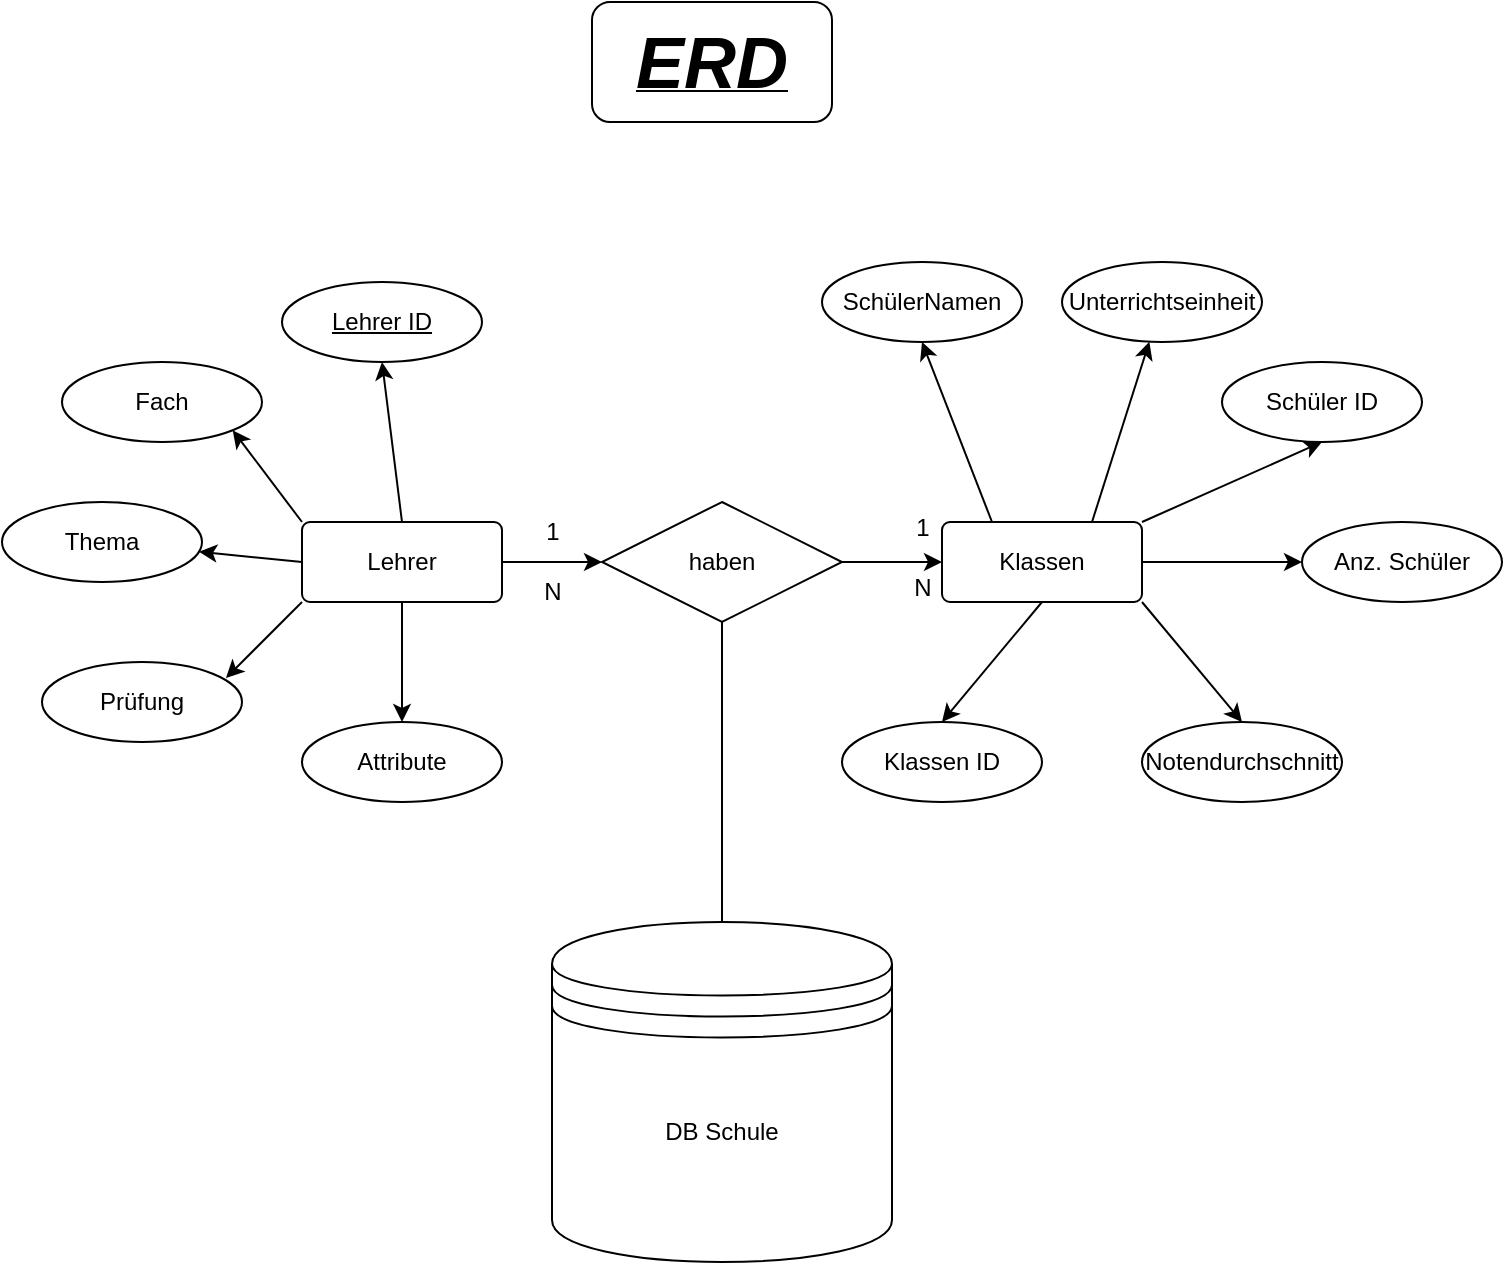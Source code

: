 <mxfile version="24.4.0" type="device">
  <diagram id="R2lEEEUBdFMjLlhIrx00" name="Page-1">
    <mxGraphModel dx="1098" dy="988" grid="1" gridSize="10" guides="1" tooltips="1" connect="1" arrows="1" fold="1" page="1" pageScale="1" pageWidth="850" pageHeight="1100" math="0" shadow="0" extFonts="Permanent Marker^https://fonts.googleapis.com/css?family=Permanent+Marker">
      <root>
        <mxCell id="0" />
        <mxCell id="1" parent="0" />
        <mxCell id="G7jcynbfPXCcIz8zOsZz-1" value="&lt;b&gt;&lt;i&gt;&lt;u&gt;&lt;font style=&quot;font-size: 36px;&quot;&gt;ERD&lt;/font&gt;&lt;/u&gt;&lt;/i&gt;&lt;/b&gt;" style="rounded=1;whiteSpace=wrap;html=1;" parent="1" vertex="1">
          <mxGeometry x="365" y="80" width="120" height="60" as="geometry" />
        </mxCell>
        <mxCell id="G7jcynbfPXCcIz8zOsZz-2" value="DB Schule&lt;div&gt;&lt;br&gt;&lt;/div&gt;" style="shape=datastore;whiteSpace=wrap;html=1;" parent="1" vertex="1">
          <mxGeometry x="345" y="540" width="170" height="170" as="geometry" />
        </mxCell>
        <mxCell id="G7jcynbfPXCcIz8zOsZz-22" style="edgeStyle=orthogonalEdgeStyle;rounded=0;orthogonalLoop=1;jettySize=auto;html=1;exitX=1;exitY=0.5;exitDx=0;exitDy=0;entryX=0;entryY=0.5;entryDx=0;entryDy=0;" parent="1" source="G7jcynbfPXCcIz8zOsZz-4" target="G7jcynbfPXCcIz8zOsZz-21" edge="1">
          <mxGeometry relative="1" as="geometry" />
        </mxCell>
        <mxCell id="G7jcynbfPXCcIz8zOsZz-29" style="rounded=0;orthogonalLoop=1;jettySize=auto;html=1;exitX=0.5;exitY=0;exitDx=0;exitDy=0;entryX=0.5;entryY=1;entryDx=0;entryDy=0;" parent="1" source="G7jcynbfPXCcIz8zOsZz-4" target="G7jcynbfPXCcIz8zOsZz-13" edge="1">
          <mxGeometry relative="1" as="geometry" />
        </mxCell>
        <mxCell id="G7jcynbfPXCcIz8zOsZz-30" style="rounded=0;orthogonalLoop=1;jettySize=auto;html=1;exitX=0;exitY=0;exitDx=0;exitDy=0;entryX=1;entryY=1;entryDx=0;entryDy=0;" parent="1" source="G7jcynbfPXCcIz8zOsZz-4" target="G7jcynbfPXCcIz8zOsZz-11" edge="1">
          <mxGeometry relative="1" as="geometry" />
        </mxCell>
        <mxCell id="G7jcynbfPXCcIz8zOsZz-31" style="rounded=0;orthogonalLoop=1;jettySize=auto;html=1;exitX=0;exitY=0.5;exitDx=0;exitDy=0;" parent="1" source="G7jcynbfPXCcIz8zOsZz-4" target="G7jcynbfPXCcIz8zOsZz-10" edge="1">
          <mxGeometry relative="1" as="geometry" />
        </mxCell>
        <mxCell id="G7jcynbfPXCcIz8zOsZz-33" style="rounded=0;orthogonalLoop=1;jettySize=auto;html=1;exitX=0.5;exitY=1;exitDx=0;exitDy=0;entryX=0.5;entryY=0;entryDx=0;entryDy=0;" parent="1" source="G7jcynbfPXCcIz8zOsZz-4" target="G7jcynbfPXCcIz8zOsZz-8" edge="1">
          <mxGeometry relative="1" as="geometry" />
        </mxCell>
        <mxCell id="G7jcynbfPXCcIz8zOsZz-4" value="Lehrer" style="rounded=1;arcSize=10;whiteSpace=wrap;html=1;align=center;" parent="1" vertex="1">
          <mxGeometry x="220" y="340" width="100" height="40" as="geometry" />
        </mxCell>
        <mxCell id="G7jcynbfPXCcIz8zOsZz-34" style="rounded=0;orthogonalLoop=1;jettySize=auto;html=1;exitX=0.25;exitY=0;exitDx=0;exitDy=0;entryX=0.5;entryY=1;entryDx=0;entryDy=0;" parent="1" source="G7jcynbfPXCcIz8zOsZz-6" target="G7jcynbfPXCcIz8zOsZz-17" edge="1">
          <mxGeometry relative="1" as="geometry" />
        </mxCell>
        <mxCell id="G7jcynbfPXCcIz8zOsZz-35" style="rounded=0;orthogonalLoop=1;jettySize=auto;html=1;exitX=0.75;exitY=0;exitDx=0;exitDy=0;" parent="1" source="G7jcynbfPXCcIz8zOsZz-6" target="G7jcynbfPXCcIz8zOsZz-12" edge="1">
          <mxGeometry relative="1" as="geometry" />
        </mxCell>
        <mxCell id="G7jcynbfPXCcIz8zOsZz-36" style="rounded=0;orthogonalLoop=1;jettySize=auto;html=1;exitX=1;exitY=0;exitDx=0;exitDy=0;entryX=0.5;entryY=1;entryDx=0;entryDy=0;" parent="1" source="G7jcynbfPXCcIz8zOsZz-6" target="G7jcynbfPXCcIz8zOsZz-20" edge="1">
          <mxGeometry relative="1" as="geometry" />
        </mxCell>
        <mxCell id="G7jcynbfPXCcIz8zOsZz-37" style="rounded=0;orthogonalLoop=1;jettySize=auto;html=1;exitX=1;exitY=0.5;exitDx=0;exitDy=0;entryX=0;entryY=0.5;entryDx=0;entryDy=0;" parent="1" source="G7jcynbfPXCcIz8zOsZz-6" target="G7jcynbfPXCcIz8zOsZz-7" edge="1">
          <mxGeometry relative="1" as="geometry" />
        </mxCell>
        <mxCell id="G7jcynbfPXCcIz8zOsZz-38" style="rounded=0;orthogonalLoop=1;jettySize=auto;html=1;exitX=1;exitY=1;exitDx=0;exitDy=0;entryX=0.5;entryY=0;entryDx=0;entryDy=0;" parent="1" source="G7jcynbfPXCcIz8zOsZz-6" target="G7jcynbfPXCcIz8zOsZz-19" edge="1">
          <mxGeometry relative="1" as="geometry" />
        </mxCell>
        <mxCell id="G7jcynbfPXCcIz8zOsZz-39" style="rounded=0;orthogonalLoop=1;jettySize=auto;html=1;exitX=0.5;exitY=1;exitDx=0;exitDy=0;entryX=0.5;entryY=0;entryDx=0;entryDy=0;" parent="1" source="G7jcynbfPXCcIz8zOsZz-6" target="G7jcynbfPXCcIz8zOsZz-18" edge="1">
          <mxGeometry relative="1" as="geometry" />
        </mxCell>
        <mxCell id="G7jcynbfPXCcIz8zOsZz-6" value="Klassen" style="rounded=1;arcSize=10;whiteSpace=wrap;html=1;align=center;" parent="1" vertex="1">
          <mxGeometry x="540" y="340" width="100" height="40" as="geometry" />
        </mxCell>
        <mxCell id="G7jcynbfPXCcIz8zOsZz-7" value="Anz. Schüler" style="ellipse;whiteSpace=wrap;html=1;align=center;" parent="1" vertex="1">
          <mxGeometry x="720" y="340" width="100" height="40" as="geometry" />
        </mxCell>
        <mxCell id="G7jcynbfPXCcIz8zOsZz-8" value="Attribute" style="ellipse;whiteSpace=wrap;html=1;align=center;" parent="1" vertex="1">
          <mxGeometry x="220" y="440" width="100" height="40" as="geometry" />
        </mxCell>
        <mxCell id="G7jcynbfPXCcIz8zOsZz-9" value="Prüfung" style="ellipse;whiteSpace=wrap;html=1;align=center;" parent="1" vertex="1">
          <mxGeometry x="90" y="410" width="100" height="40" as="geometry" />
        </mxCell>
        <mxCell id="G7jcynbfPXCcIz8zOsZz-10" value="Thema" style="ellipse;whiteSpace=wrap;html=1;align=center;" parent="1" vertex="1">
          <mxGeometry x="70" y="330" width="100" height="40" as="geometry" />
        </mxCell>
        <mxCell id="G7jcynbfPXCcIz8zOsZz-11" value="Fach" style="ellipse;whiteSpace=wrap;html=1;align=center;" parent="1" vertex="1">
          <mxGeometry x="100" y="260" width="100" height="40" as="geometry" />
        </mxCell>
        <mxCell id="G7jcynbfPXCcIz8zOsZz-12" value="Unterrichtseinheit" style="ellipse;whiteSpace=wrap;html=1;align=center;" parent="1" vertex="1">
          <mxGeometry x="600" y="210" width="100" height="40" as="geometry" />
        </mxCell>
        <mxCell id="G7jcynbfPXCcIz8zOsZz-13" value="&lt;u&gt;Lehrer ID&lt;/u&gt;" style="ellipse;whiteSpace=wrap;html=1;align=center;" parent="1" vertex="1">
          <mxGeometry x="210" y="220" width="100" height="40" as="geometry" />
        </mxCell>
        <mxCell id="G7jcynbfPXCcIz8zOsZz-17" value="SchülerNamen" style="ellipse;whiteSpace=wrap;html=1;align=center;" parent="1" vertex="1">
          <mxGeometry x="480" y="210" width="100" height="40" as="geometry" />
        </mxCell>
        <mxCell id="G7jcynbfPXCcIz8zOsZz-18" value="Klassen ID" style="ellipse;whiteSpace=wrap;html=1;align=center;" parent="1" vertex="1">
          <mxGeometry x="490" y="440" width="100" height="40" as="geometry" />
        </mxCell>
        <mxCell id="G7jcynbfPXCcIz8zOsZz-19" value="Notendurchschnitt" style="ellipse;whiteSpace=wrap;html=1;align=center;" parent="1" vertex="1">
          <mxGeometry x="640" y="440" width="100" height="40" as="geometry" />
        </mxCell>
        <mxCell id="G7jcynbfPXCcIz8zOsZz-20" value="Schüler ID" style="ellipse;whiteSpace=wrap;html=1;align=center;" parent="1" vertex="1">
          <mxGeometry x="680" y="260" width="100" height="40" as="geometry" />
        </mxCell>
        <mxCell id="G7jcynbfPXCcIz8zOsZz-23" style="edgeStyle=orthogonalEdgeStyle;rounded=0;orthogonalLoop=1;jettySize=auto;html=1;exitX=1;exitY=0.5;exitDx=0;exitDy=0;entryX=0;entryY=0.5;entryDx=0;entryDy=0;" parent="1" source="G7jcynbfPXCcIz8zOsZz-21" target="G7jcynbfPXCcIz8zOsZz-6" edge="1">
          <mxGeometry relative="1" as="geometry" />
        </mxCell>
        <mxCell id="G7jcynbfPXCcIz8zOsZz-21" value="haben" style="shape=rhombus;perimeter=rhombusPerimeter;whiteSpace=wrap;html=1;align=center;" parent="1" vertex="1">
          <mxGeometry x="370" y="330" width="120" height="60" as="geometry" />
        </mxCell>
        <mxCell id="G7jcynbfPXCcIz8zOsZz-24" value="1" style="text;html=1;align=center;verticalAlign=middle;resizable=0;points=[];autosize=1;strokeColor=none;fillColor=none;" parent="1" vertex="1">
          <mxGeometry x="330" y="330" width="30" height="30" as="geometry" />
        </mxCell>
        <mxCell id="G7jcynbfPXCcIz8zOsZz-25" value="1" style="text;html=1;align=center;verticalAlign=middle;resizable=0;points=[];autosize=1;strokeColor=none;fillColor=none;" parent="1" vertex="1">
          <mxGeometry x="515" y="328" width="30" height="30" as="geometry" />
        </mxCell>
        <mxCell id="G7jcynbfPXCcIz8zOsZz-26" value="N" style="text;html=1;align=center;verticalAlign=middle;resizable=0;points=[];autosize=1;strokeColor=none;fillColor=none;" parent="1" vertex="1">
          <mxGeometry x="515" y="358" width="30" height="30" as="geometry" />
        </mxCell>
        <mxCell id="G7jcynbfPXCcIz8zOsZz-27" value="N" style="text;html=1;align=center;verticalAlign=middle;resizable=0;points=[];autosize=1;strokeColor=none;fillColor=none;" parent="1" vertex="1">
          <mxGeometry x="330" y="360" width="30" height="30" as="geometry" />
        </mxCell>
        <mxCell id="G7jcynbfPXCcIz8zOsZz-32" style="rounded=0;orthogonalLoop=1;jettySize=auto;html=1;exitX=0;exitY=1;exitDx=0;exitDy=0;entryX=0.92;entryY=0.2;entryDx=0;entryDy=0;entryPerimeter=0;" parent="1" source="G7jcynbfPXCcIz8zOsZz-4" target="G7jcynbfPXCcIz8zOsZz-9" edge="1">
          <mxGeometry relative="1" as="geometry" />
        </mxCell>
        <mxCell id="G7jcynbfPXCcIz8zOsZz-40" value="" style="endArrow=none;html=1;rounded=0;entryX=0.5;entryY=1;entryDx=0;entryDy=0;exitX=0.5;exitY=0;exitDx=0;exitDy=0;" parent="1" source="G7jcynbfPXCcIz8zOsZz-2" target="G7jcynbfPXCcIz8zOsZz-21" edge="1">
          <mxGeometry width="50" height="50" relative="1" as="geometry">
            <mxPoint x="400" y="450" as="sourcePoint" />
            <mxPoint x="450" y="400" as="targetPoint" />
          </mxGeometry>
        </mxCell>
      </root>
    </mxGraphModel>
  </diagram>
</mxfile>
